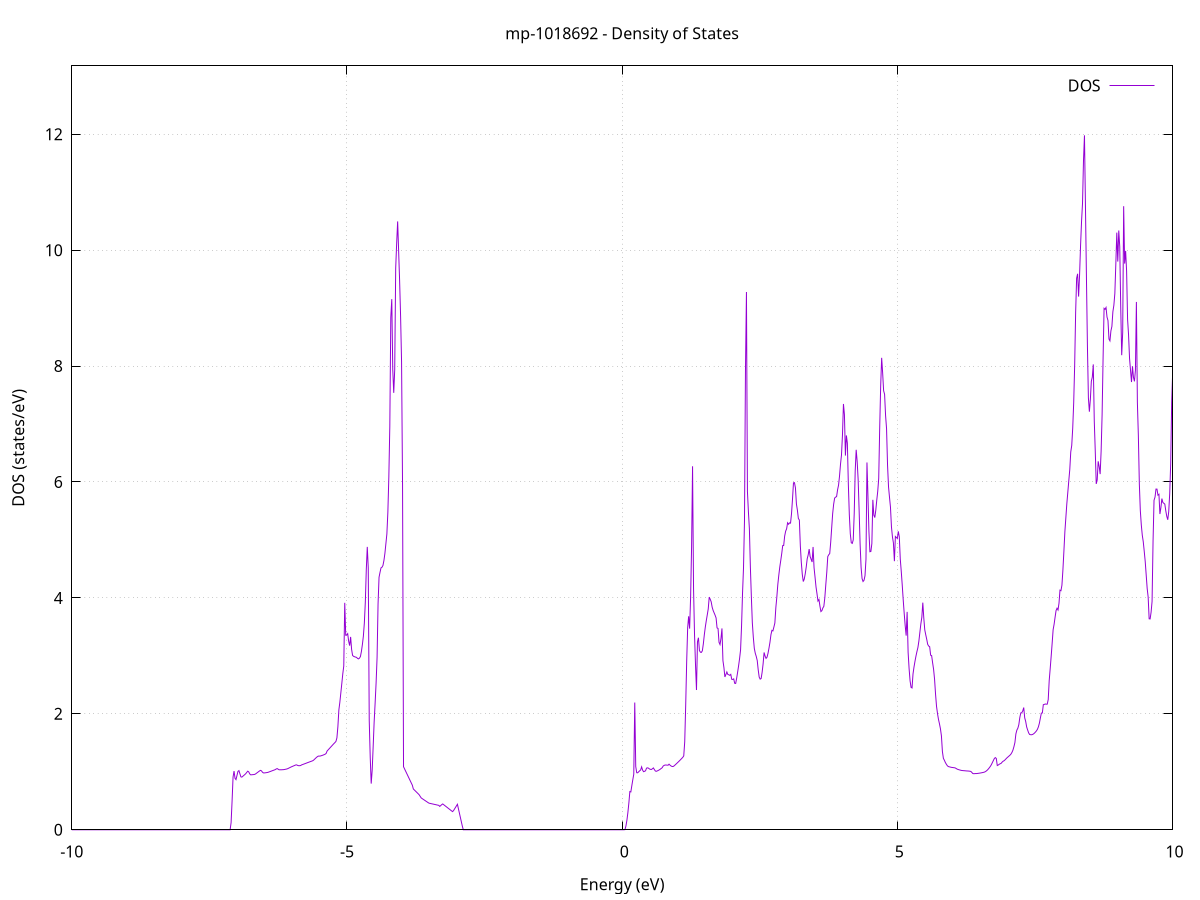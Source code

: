 set title 'mp-1018692 - Density of States'
set xlabel 'Energy (eV)'
set ylabel 'DOS (states/eV)'
set grid
set xrange [-10:10]
set yrange [0:13.179]
set xzeroaxis lt -1
set terminal png size 800,600
set output 'mp-1018692_dos_gnuplot.png'
plot '-' using 1:2 with lines title 'DOS'
-20.724500 0.000000
-20.706700 0.000000
-20.688900 0.000000
-20.671100 0.000000
-20.653300 0.000000
-20.635500 0.000000
-20.617700 0.000000
-20.599900 0.000000
-20.582100 0.000000
-20.564300 0.000000
-20.546500 0.000000
-20.528700 0.000000
-20.510900 0.000000
-20.493100 0.000000
-20.475300 0.000000
-20.457500 0.000000
-20.439700 0.000000
-20.421900 0.000000
-20.404100 0.000000
-20.386300 0.000000
-20.368500 0.000000
-20.350700 0.000000
-20.332900 0.000000
-20.315100 0.000000
-20.297300 0.000000
-20.279500 0.000000
-20.261700 0.000000
-20.243900 0.000000
-20.226100 0.000000
-20.208300 0.000000
-20.190500 0.000000
-20.172700 0.000000
-20.154800 0.000000
-20.137000 0.000000
-20.119200 0.000000
-20.101400 0.000000
-20.083600 0.000000
-20.065800 0.000000
-20.048000 0.000000
-20.030200 0.000000
-20.012400 0.000000
-19.994600 0.000000
-19.976800 0.000000
-19.959000 0.000000
-19.941200 0.000000
-19.923400 0.000000
-19.905600 0.000000
-19.887800 0.000000
-19.870000 0.000000
-19.852200 0.000000
-19.834400 0.000000
-19.816600 0.000000
-19.798800 0.000000
-19.781000 0.000000
-19.763200 0.000000
-19.745400 0.000000
-19.727600 0.000000
-19.709800 0.000000
-19.692000 0.000000
-19.674200 0.000000
-19.656400 0.000000
-19.638600 0.000000
-19.620800 0.000000
-19.603000 0.000000
-19.585200 0.000000
-19.567400 0.000000
-19.549600 0.000000
-19.531800 0.000000
-19.514000 0.000000
-19.496200 0.000000
-19.478300 0.000000
-19.460500 0.000000
-19.442700 0.000000
-19.424900 0.000000
-19.407100 0.000000
-19.389300 0.000000
-19.371500 0.000000
-19.353700 0.000000
-19.335900 0.000000
-19.318100 0.000000
-19.300300 0.000000
-19.282500 0.000000
-19.264700 0.000000
-19.246900 0.000000
-19.229100 0.000000
-19.211300 0.000000
-19.193500 0.000000
-19.175700 0.000000
-19.157900 0.000000
-19.140100 0.000000
-19.122300 0.000000
-19.104500 214.771700
-19.086700 151.187600
-19.068900 234.692400
-19.051100 522.565200
-19.033300 0.000000
-19.015500 0.000000
-18.997700 0.000000
-18.979900 0.000000
-18.962100 0.000000
-18.944300 0.000000
-18.926500 0.000000
-18.908700 0.000000
-18.890900 0.000000
-18.873100 0.000000
-18.855300 0.000000
-18.837500 0.000000
-18.819700 0.000000
-18.801900 0.000000
-18.784000 0.000000
-18.766200 0.000000
-18.748400 0.000000
-18.730600 0.000000
-18.712800 0.000000
-18.695000 0.000000
-18.677200 0.000000
-18.659400 0.000000
-18.641600 0.000000
-18.623800 0.000000
-18.606000 0.000000
-18.588200 0.000000
-18.570400 0.000000
-18.552600 0.000000
-18.534800 0.000000
-18.517000 0.000000
-18.499200 0.000000
-18.481400 0.000000
-18.463600 0.000000
-18.445800 0.000000
-18.428000 0.000000
-18.410200 0.000000
-18.392400 0.000000
-18.374600 0.000000
-18.356800 0.000000
-18.339000 0.000000
-18.321200 0.000000
-18.303400 0.000000
-18.285600 0.000000
-18.267800 0.000000
-18.250000 0.000000
-18.232200 0.000000
-18.214400 0.000000
-18.196600 0.000000
-18.178800 0.000000
-18.161000 0.000000
-18.143200 0.000000
-18.125400 0.000000
-18.107500 0.000000
-18.089700 0.000000
-18.071900 0.000000
-18.054100 0.000000
-18.036300 0.000000
-18.018500 0.000000
-18.000700 0.000000
-17.982900 0.000000
-17.965100 0.000000
-17.947300 0.000000
-17.929500 0.000000
-17.911700 0.000000
-17.893900 0.000000
-17.876100 0.000000
-17.858300 0.000000
-17.840500 0.000000
-17.822700 0.000000
-17.804900 0.000000
-17.787100 0.000000
-17.769300 0.000000
-17.751500 0.000000
-17.733700 0.000000
-17.715900 0.000000
-17.698100 0.000000
-17.680300 0.000000
-17.662500 0.000000
-17.644700 0.000000
-17.626900 0.000000
-17.609100 0.000000
-17.591300 0.000000
-17.573500 0.000000
-17.555700 0.000000
-17.537900 0.000000
-17.520100 0.000000
-17.502300 0.000000
-17.484500 0.000000
-17.466700 0.000000
-17.448900 0.000000
-17.431000 0.000000
-17.413200 0.000000
-17.395400 0.000000
-17.377600 0.000000
-17.359800 0.000000
-17.342000 0.000000
-17.324200 0.000000
-17.306400 0.000000
-17.288600 0.000000
-17.270800 0.000000
-17.253000 0.000000
-17.235200 0.000000
-17.217400 0.000000
-17.199600 0.000000
-17.181800 0.000000
-17.164000 0.000000
-17.146200 0.000000
-17.128400 0.000000
-17.110600 0.000000
-17.092800 0.000000
-17.075000 0.000000
-17.057200 0.000000
-17.039400 0.000000
-17.021600 0.000000
-17.003800 0.000000
-16.986000 0.000000
-16.968200 0.000000
-16.950400 0.000000
-16.932600 0.000000
-16.914800 0.000000
-16.897000 0.000000
-16.879200 0.000000
-16.861400 0.000000
-16.843600 0.000000
-16.825800 0.000000
-16.808000 0.000000
-16.790200 0.000000
-16.772400 0.000000
-16.754500 0.000000
-16.736700 0.000000
-16.718900 0.000000
-16.701100 0.000000
-16.683300 0.000000
-16.665500 0.000000
-16.647700 0.000000
-16.629900 0.000000
-16.612100 0.000000
-16.594300 0.000000
-16.576500 0.000000
-16.558700 0.000000
-16.540900 0.000000
-16.523100 0.000000
-16.505300 0.000000
-16.487500 0.000000
-16.469700 0.000000
-16.451900 0.000000
-16.434100 0.000000
-16.416300 0.000000
-16.398500 0.000000
-16.380700 0.000000
-16.362900 0.000000
-16.345100 0.000000
-16.327300 0.000000
-16.309500 0.000000
-16.291700 0.000000
-16.273900 0.000000
-16.256100 0.000000
-16.238300 0.000000
-16.220500 0.000000
-16.202700 0.000000
-16.184900 0.000000
-16.167100 0.000000
-16.149300 0.000000
-16.131500 0.000000
-16.113700 0.000000
-16.095900 0.000000
-16.078000 0.000000
-16.060200 0.000000
-16.042400 0.000000
-16.024600 0.000000
-16.006800 0.000000
-15.989000 0.000000
-15.971200 0.000000
-15.953400 0.000000
-15.935600 0.000000
-15.917800 0.000000
-15.900000 0.000000
-15.882200 0.000000
-15.864400 0.000000
-15.846600 0.000000
-15.828800 0.000000
-15.811000 0.000000
-15.793200 0.000000
-15.775400 0.000000
-15.757600 0.000000
-15.739800 0.000000
-15.722000 0.000000
-15.704200 0.000000
-15.686400 0.000000
-15.668600 0.000000
-15.650800 0.000000
-15.633000 0.000000
-15.615200 0.000000
-15.597400 0.000000
-15.579600 0.000000
-15.561800 0.000000
-15.544000 0.000000
-15.526200 0.000000
-15.508400 0.000000
-15.490600 0.000000
-15.472800 0.000000
-15.455000 0.000000
-15.437200 0.000000
-15.419400 0.000000
-15.401500 0.000000
-15.383700 0.000000
-15.365900 0.000000
-15.348100 0.000000
-15.330300 0.000000
-15.312500 0.000000
-15.294700 0.000000
-15.276900 0.000000
-15.259100 0.000000
-15.241300 0.000000
-15.223500 0.000000
-15.205700 0.000000
-15.187900 0.000000
-15.170100 0.000000
-15.152300 0.000000
-15.134500 0.000000
-15.116700 0.000000
-15.098900 0.000000
-15.081100 0.000000
-15.063300 0.000000
-15.045500 0.000000
-15.027700 0.000000
-15.009900 0.000000
-14.992100 0.000000
-14.974300 0.000000
-14.956500 0.000000
-14.938700 0.000000
-14.920900 0.000000
-14.903100 0.000000
-14.885300 0.000000
-14.867500 0.000000
-14.849700 0.000000
-14.831900 0.000000
-14.814100 0.000000
-14.796300 0.000000
-14.778500 0.000000
-14.760700 0.000000
-14.742900 0.000000
-14.725000 0.000000
-14.707200 0.000000
-14.689400 0.000000
-14.671600 0.000000
-14.653800 0.000000
-14.636000 0.000000
-14.618200 0.000000
-14.600400 0.000000
-14.582600 0.000000
-14.564800 0.000000
-14.547000 0.000000
-14.529200 0.000000
-14.511400 0.000000
-14.493600 0.000000
-14.475800 0.000000
-14.458000 0.000000
-14.440200 0.000000
-14.422400 0.000000
-14.404600 0.000000
-14.386800 0.000000
-14.369000 0.000000
-14.351200 0.000000
-14.333400 0.000000
-14.315600 0.000000
-14.297800 0.000000
-14.280000 0.000000
-14.262200 0.000000
-14.244400 0.000000
-14.226600 0.000000
-14.208800 0.000000
-14.191000 0.000000
-14.173200 0.000000
-14.155400 0.000000
-14.137600 0.000000
-14.119800 0.000000
-14.102000 0.000000
-14.084200 0.000000
-14.066400 0.000000
-14.048500 0.000000
-14.030700 0.000000
-14.012900 0.000000
-13.995100 0.000000
-13.977300 0.000000
-13.959500 0.000000
-13.941700 0.000000
-13.923900 0.000000
-13.906100 0.000000
-13.888300 0.000000
-13.870500 0.000000
-13.852700 0.000000
-13.834900 0.000000
-13.817100 0.000000
-13.799300 0.000000
-13.781500 0.000000
-13.763700 0.000000
-13.745900 0.000000
-13.728100 0.000000
-13.710300 0.000000
-13.692500 0.000000
-13.674700 0.000000
-13.656900 0.000000
-13.639100 0.000000
-13.621300 0.000000
-13.603500 0.000000
-13.585700 0.000000
-13.567900 0.000000
-13.550100 0.000000
-13.532300 0.000000
-13.514500 0.000000
-13.496700 0.000000
-13.478900 0.000000
-13.461100 0.000000
-13.443300 0.000000
-13.425500 0.000000
-13.407700 0.000000
-13.389900 0.000000
-13.372000 0.000000
-13.354200 0.000000
-13.336400 0.000000
-13.318600 0.000000
-13.300800 0.000000
-13.283000 0.000000
-13.265200 0.000000
-13.247400 0.000000
-13.229600 0.000000
-13.211800 0.000000
-13.194000 0.000000
-13.176200 0.000000
-13.158400 0.000000
-13.140600 0.000000
-13.122800 0.000000
-13.105000 0.000000
-13.087200 0.000000
-13.069400 0.000000
-13.051600 0.000000
-13.033800 0.000000
-13.016000 0.000000
-12.998200 0.000000
-12.980400 0.000000
-12.962600 0.000000
-12.944800 0.000000
-12.927000 0.000000
-12.909200 0.000000
-12.891400 0.000000
-12.873600 0.000000
-12.855800 0.000000
-12.838000 0.000000
-12.820200 0.000000
-12.802400 0.000000
-12.784600 0.000000
-12.766800 0.000000
-12.749000 0.000000
-12.731200 0.000000
-12.713400 0.000000
-12.695600 0.000000
-12.677700 0.000000
-12.659900 0.000000
-12.642100 0.000000
-12.624300 0.000000
-12.606500 0.000000
-12.588700 0.000000
-12.570900 0.000000
-12.553100 0.000000
-12.535300 0.000000
-12.517500 0.000000
-12.499700 0.000000
-12.481900 0.000000
-12.464100 0.000000
-12.446300 0.000000
-12.428500 0.000000
-12.410700 0.000000
-12.392900 0.000000
-12.375100 0.000000
-12.357300 0.000000
-12.339500 0.000000
-12.321700 0.000000
-12.303900 0.000000
-12.286100 0.000000
-12.268300 0.000000
-12.250500 0.000000
-12.232700 0.000000
-12.214900 0.000000
-12.197100 0.000000
-12.179300 0.000000
-12.161500 0.000000
-12.143700 0.000000
-12.125900 0.000000
-12.108100 0.000000
-12.090300 0.000000
-12.072500 0.000000
-12.054700 0.000000
-12.036900 0.000000
-12.019100 0.000000
-12.001200 0.000000
-11.983400 0.000000
-11.965600 0.000000
-11.947800 0.000000
-11.930000 0.000000
-11.912200 0.000000
-11.894400 0.000000
-11.876600 0.000000
-11.858800 0.000000
-11.841000 0.000000
-11.823200 0.000000
-11.805400 0.000000
-11.787600 0.000000
-11.769800 0.000000
-11.752000 0.000000
-11.734200 0.000000
-11.716400 0.000000
-11.698600 0.000000
-11.680800 0.000000
-11.663000 0.000000
-11.645200 0.000000
-11.627400 0.000000
-11.609600 0.000000
-11.591800 0.000000
-11.574000 0.000000
-11.556200 0.000000
-11.538400 0.000000
-11.520600 0.000000
-11.502800 0.000000
-11.485000 0.000000
-11.467200 0.000000
-11.449400 0.000000
-11.431600 0.000000
-11.413800 0.000000
-11.396000 0.000000
-11.378200 0.000000
-11.360400 0.000000
-11.342600 0.000000
-11.324700 0.000000
-11.306900 0.000000
-11.289100 0.000000
-11.271300 0.000000
-11.253500 0.000000
-11.235700 0.000000
-11.217900 0.000000
-11.200100 0.000000
-11.182300 0.000000
-11.164500 0.000000
-11.146700 0.000000
-11.128900 0.000000
-11.111100 0.000000
-11.093300 0.000000
-11.075500 0.000000
-11.057700 0.000000
-11.039900 0.000000
-11.022100 0.000000
-11.004300 0.000000
-10.986500 0.000000
-10.968700 0.000000
-10.950900 0.000000
-10.933100 0.000000
-10.915300 0.000000
-10.897500 0.000000
-10.879700 0.000000
-10.861900 0.000000
-10.844100 0.000000
-10.826300 0.000000
-10.808500 0.000000
-10.790700 0.000000
-10.772900 0.000000
-10.755100 0.000000
-10.737300 0.000000
-10.719500 0.000000
-10.701700 0.000000
-10.683900 0.000000
-10.666100 0.000000
-10.648200 0.000000
-10.630400 0.000000
-10.612600 0.000000
-10.594800 0.000000
-10.577000 0.000000
-10.559200 0.000000
-10.541400 0.000000
-10.523600 0.000000
-10.505800 0.000000
-10.488000 0.000000
-10.470200 0.000000
-10.452400 0.000000
-10.434600 0.000000
-10.416800 0.000000
-10.399000 0.000000
-10.381200 0.000000
-10.363400 0.000000
-10.345600 0.000000
-10.327800 0.000000
-10.310000 0.000000
-10.292200 0.000000
-10.274400 0.000000
-10.256600 0.000000
-10.238800 0.000000
-10.221000 0.000000
-10.203200 0.000000
-10.185400 0.000000
-10.167600 0.000000
-10.149800 0.000000
-10.132000 0.000000
-10.114200 0.000000
-10.096400 0.000000
-10.078600 0.000000
-10.060800 0.000000
-10.043000 0.000000
-10.025200 0.000000
-10.007400 0.000000
-9.989600 0.000000
-9.971700 0.000000
-9.953900 0.000000
-9.936100 0.000000
-9.918300 0.000000
-9.900500 0.000000
-9.882700 0.000000
-9.864900 0.000000
-9.847100 0.000000
-9.829300 0.000000
-9.811500 0.000000
-9.793700 0.000000
-9.775900 0.000000
-9.758100 0.000000
-9.740300 0.000000
-9.722500 0.000000
-9.704700 0.000000
-9.686900 0.000000
-9.669100 0.000000
-9.651300 0.000000
-9.633500 0.000000
-9.615700 0.000000
-9.597900 0.000000
-9.580100 0.000000
-9.562300 0.000000
-9.544500 0.000000
-9.526700 0.000000
-9.508900 0.000000
-9.491100 0.000000
-9.473300 0.000000
-9.455500 0.000000
-9.437700 0.000000
-9.419900 0.000000
-9.402100 0.000000
-9.384300 0.000000
-9.366500 0.000000
-9.348700 0.000000
-9.330900 0.000000
-9.313100 0.000000
-9.295200 0.000000
-9.277400 0.000000
-9.259600 0.000000
-9.241800 0.000000
-9.224000 0.000000
-9.206200 0.000000
-9.188400 0.000000
-9.170600 0.000000
-9.152800 0.000000
-9.135000 0.000000
-9.117200 0.000000
-9.099400 0.000000
-9.081600 0.000000
-9.063800 0.000000
-9.046000 0.000000
-9.028200 0.000000
-9.010400 0.000000
-8.992600 0.000000
-8.974800 0.000000
-8.957000 0.000000
-8.939200 0.000000
-8.921400 0.000000
-8.903600 0.000000
-8.885800 0.000000
-8.868000 0.000000
-8.850200 0.000000
-8.832400 0.000000
-8.814600 0.000000
-8.796800 0.000000
-8.779000 0.000000
-8.761200 0.000000
-8.743400 0.000000
-8.725600 0.000000
-8.707800 0.000000
-8.690000 0.000000
-8.672200 0.000000
-8.654400 0.000000
-8.636600 0.000000
-8.618700 0.000000
-8.600900 0.000000
-8.583100 0.000000
-8.565300 0.000000
-8.547500 0.000000
-8.529700 0.000000
-8.511900 0.000000
-8.494100 0.000000
-8.476300 0.000000
-8.458500 0.000000
-8.440700 0.000000
-8.422900 0.000000
-8.405100 0.000000
-8.387300 0.000000
-8.369500 0.000000
-8.351700 0.000000
-8.333900 0.000000
-8.316100 0.000000
-8.298300 0.000000
-8.280500 0.000000
-8.262700 0.000000
-8.244900 0.000000
-8.227100 0.000000
-8.209300 0.000000
-8.191500 0.000000
-8.173700 0.000000
-8.155900 0.000000
-8.138100 0.000000
-8.120300 0.000000
-8.102500 0.000000
-8.084700 0.000000
-8.066900 0.000000
-8.049100 0.000000
-8.031300 0.000000
-8.013500 0.000000
-7.995700 0.000000
-7.977900 0.000000
-7.960100 0.000000
-7.942200 0.000000
-7.924400 0.000000
-7.906600 0.000000
-7.888800 0.000000
-7.871000 0.000000
-7.853200 0.000000
-7.835400 0.000000
-7.817600 0.000000
-7.799800 0.000000
-7.782000 0.000000
-7.764200 0.000000
-7.746400 0.000000
-7.728600 0.000000
-7.710800 0.000000
-7.693000 0.000000
-7.675200 0.000000
-7.657400 0.000000
-7.639600 0.000000
-7.621800 0.000000
-7.604000 0.000000
-7.586200 0.000000
-7.568400 0.000000
-7.550600 0.000000
-7.532800 0.000000
-7.515000 0.000000
-7.497200 0.000000
-7.479400 0.000000
-7.461600 0.000000
-7.443800 0.000000
-7.426000 0.000000
-7.408200 0.000000
-7.390400 0.000000
-7.372600 0.000000
-7.354800 0.000000
-7.337000 0.000000
-7.319200 0.000000
-7.301400 0.000000
-7.283600 0.000000
-7.265700 0.000000
-7.247900 0.000000
-7.230100 0.000000
-7.212300 0.000000
-7.194500 0.000000
-7.176700 0.000000
-7.158900 0.000000
-7.141100 0.000000
-7.123300 0.000000
-7.105500 0.122000
-7.087700 0.491200
-7.069900 0.908900
-7.052100 1.012600
-7.034300 0.887400
-7.016500 0.865200
-6.998700 0.936000
-6.980900 1.006700
-6.963100 1.021000
-6.945300 0.966000
-6.927500 0.913200
-6.909700 0.908500
-6.891900 0.923300
-6.874100 0.938000
-6.856300 0.952700
-6.838500 0.968800
-6.820700 0.990700
-6.802900 1.010600
-6.785100 0.998900
-6.767300 0.964200
-6.749500 0.947600
-6.731700 0.949100
-6.713900 0.950800
-6.696100 0.952500
-6.678300 0.955200
-6.660500 0.963600
-6.642700 0.976600
-6.624900 0.989200
-6.607100 1.001800
-6.589300 1.014400
-6.571400 1.025100
-6.553600 1.016900
-6.535800 0.993400
-6.518000 0.980800
-6.500200 0.980700
-6.482400 0.983000
-6.464600 0.985600
-6.446800 0.988400
-6.429000 0.993000
-6.411200 0.999300
-6.393400 1.005600
-6.375600 1.011900
-6.357800 1.018300
-6.340000 1.024600
-6.322200 1.031000
-6.304400 1.037300
-6.286600 1.048500
-6.268800 1.055800
-6.251000 1.045500
-6.233200 1.035400
-6.215400 1.034600
-6.197600 1.035200
-6.179800 1.035800
-6.162000 1.036500
-6.144200 1.038700
-6.126400 1.042100
-6.108600 1.045600
-6.090800 1.049400
-6.073000 1.056000
-6.055200 1.064600
-6.037400 1.073100
-6.019600 1.081500
-6.001800 1.089100
-5.984000 1.096400
-5.966200 1.103700
-5.948400 1.111000
-5.930600 1.118300
-5.912800 1.119200
-5.894900 1.109400
-5.877100 1.105500
-5.859300 1.105600
-5.841500 1.108400
-5.823700 1.119900
-5.805900 1.125500
-5.788100 1.131900
-5.770300 1.138300
-5.752500 1.144700
-5.734700 1.151100
-5.716900 1.157500
-5.699100 1.163900
-5.681300 1.170200
-5.663500 1.176400
-5.645700 1.182600
-5.627900 1.188800
-5.610100 1.198000
-5.592300 1.213900
-5.574500 1.230100
-5.556700 1.246400
-5.538900 1.260200
-5.521100 1.270500
-5.503300 1.271300
-5.485500 1.272100
-5.467700 1.277600
-5.449900 1.283100
-5.432100 1.289200
-5.414300 1.296400
-5.396500 1.303800
-5.378700 1.317000
-5.360900 1.359000
-5.343100 1.377300
-5.325300 1.395800
-5.307500 1.414300
-5.289700 1.432800
-5.271900 1.451300
-5.254100 1.469800
-5.236300 1.488000
-5.218400 1.505100
-5.200600 1.524100
-5.182800 1.585300
-5.165000 1.779600
-5.147200 2.067600
-5.129400 2.198900
-5.111600 2.360800
-5.093800 2.522900
-5.076000 2.690600
-5.058200 2.825600
-5.040400 3.915600
-5.022600 3.356400
-5.004800 3.361400
-4.987000 3.383500
-4.969200 3.252100
-4.951400 3.176900
-4.933600 3.327700
-4.915800 3.112100
-4.898000 3.008300
-4.880200 2.992700
-4.862400 2.985100
-4.844600 2.979500
-4.826800 2.974800
-4.809000 2.957200
-4.791200 2.948100
-4.773400 2.960500
-4.755600 2.988700
-4.737800 3.075600
-4.720000 3.194600
-4.702200 3.338000
-4.684400 3.564400
-4.666600 3.923400
-4.648800 4.491400
-4.631000 4.880000
-4.613200 4.517900
-4.595400 1.885200
-4.577600 1.254700
-4.559800 0.796500
-4.541900 1.026700
-4.524100 1.432500
-4.506300 1.856300
-4.488500 2.182300
-4.470700 2.531900
-4.452900 2.972800
-4.435100 3.897700
-4.417300 4.355700
-4.399500 4.441200
-4.381700 4.518400
-4.363900 4.529400
-4.346100 4.559900
-4.328300 4.646400
-4.310500 4.770400
-4.292700 4.936900
-4.274900 5.103800
-4.257100 5.474200
-4.239300 6.084300
-4.221500 6.960800
-4.203700 8.838900
-4.185900 9.154600
-4.168100 7.946000
-4.150300 7.537700
-4.132500 7.934600
-4.114700 9.689700
-4.096900 10.122700
-4.079100 10.495800
-4.061300 9.985400
-4.043500 9.476400
-4.025700 8.863000
-4.007900 8.070000
-3.990100 5.932200
-3.972300 1.087600
-3.954500 1.052200
-3.936700 1.016800
-3.918900 0.981300
-3.901100 0.945900
-3.883300 0.910400
-3.865400 0.874900
-3.847600 0.839400
-3.829800 0.803800
-3.812000 0.768300
-3.794200 0.704200
-3.776400 0.687500
-3.758600 0.670800
-3.740800 0.654000
-3.723000 0.637300
-3.705200 0.620600
-3.687400 0.602900
-3.669600 0.576200
-3.651800 0.550300
-3.634000 0.538000
-3.616200 0.526600
-3.598400 0.515200
-3.580600 0.503800
-3.562800 0.492400
-3.545000 0.481000
-3.527200 0.469500
-3.509400 0.459200
-3.491600 0.455400
-3.473800 0.451600
-3.456000 0.447800
-3.438200 0.444000
-3.420400 0.440200
-3.402600 0.436400
-3.384800 0.432600
-3.367000 0.428800
-3.349200 0.424900
-3.331400 0.421100
-3.313600 0.403000
-3.295800 0.418400
-3.278000 0.433800
-3.260200 0.445900
-3.242400 0.432600
-3.224600 0.419400
-3.206800 0.406100
-3.188900 0.392800
-3.171100 0.379500
-3.153300 0.366200
-3.135500 0.352900
-3.117700 0.339700
-3.099900 0.326400
-3.082100 0.313100
-3.064300 0.329900
-3.046500 0.357400
-3.028700 0.384900
-3.010900 0.412400
-2.993100 0.439900
-2.975300 0.365000
-2.957500 0.289600
-2.939700 0.214200
-2.921900 0.138800
-2.904100 0.063500
-2.886300 0.000000
-2.868500 0.000000
-2.850700 0.000000
-2.832900 0.000000
-2.815100 0.000000
-2.797300 0.000000
-2.779500 0.000000
-2.761700 0.000000
-2.743900 0.000000
-2.726100 0.000000
-2.708300 0.000000
-2.690500 0.000000
-2.672700 0.000000
-2.654900 0.000000
-2.637100 0.000000
-2.619300 0.000000
-2.601500 0.000000
-2.583700 0.000000
-2.565900 0.000000
-2.548100 0.000000
-2.530300 0.000000
-2.512400 0.000000
-2.494600 0.000000
-2.476800 0.000000
-2.459000 0.000000
-2.441200 0.000000
-2.423400 0.000000
-2.405600 0.000000
-2.387800 0.000000
-2.370000 0.000000
-2.352200 0.000000
-2.334400 0.000000
-2.316600 0.000000
-2.298800 0.000000
-2.281000 0.000000
-2.263200 0.000000
-2.245400 0.000000
-2.227600 0.000000
-2.209800 0.000000
-2.192000 0.000000
-2.174200 0.000000
-2.156400 0.000000
-2.138600 0.000000
-2.120800 0.000000
-2.103000 0.000000
-2.085200 0.000000
-2.067400 0.000000
-2.049600 0.000000
-2.031800 0.000000
-2.014000 0.000000
-1.996200 0.000000
-1.978400 0.000000
-1.960600 0.000000
-1.942800 0.000000
-1.925000 0.000000
-1.907200 0.000000
-1.889400 0.000000
-1.871600 0.000000
-1.853800 0.000000
-1.835900 0.000000
-1.818100 0.000000
-1.800300 0.000000
-1.782500 0.000000
-1.764700 0.000000
-1.746900 0.000000
-1.729100 0.000000
-1.711300 0.000000
-1.693500 0.000000
-1.675700 0.000000
-1.657900 0.000000
-1.640100 0.000000
-1.622300 0.000000
-1.604500 0.000000
-1.586700 0.000000
-1.568900 0.000000
-1.551100 0.000000
-1.533300 0.000000
-1.515500 0.000000
-1.497700 0.000000
-1.479900 0.000000
-1.462100 0.000000
-1.444300 0.000000
-1.426500 0.000000
-1.408700 0.000000
-1.390900 0.000000
-1.373100 0.000000
-1.355300 0.000000
-1.337500 0.000000
-1.319700 0.000000
-1.301900 0.000000
-1.284100 0.000000
-1.266300 0.000000
-1.248500 0.000000
-1.230700 0.000000
-1.212900 0.000000
-1.195100 0.000000
-1.177300 0.000000
-1.159400 0.000000
-1.141600 0.000000
-1.123800 0.000000
-1.106000 0.000000
-1.088200 0.000000
-1.070400 0.000000
-1.052600 0.000000
-1.034800 0.000000
-1.017000 0.000000
-0.999200 0.000000
-0.981400 0.000000
-0.963600 0.000000
-0.945800 0.000000
-0.928000 0.000000
-0.910200 0.000000
-0.892400 0.000000
-0.874600 0.000000
-0.856800 0.000000
-0.839000 0.000000
-0.821200 0.000000
-0.803400 0.000000
-0.785600 0.000000
-0.767800 0.000000
-0.750000 0.000000
-0.732200 0.000000
-0.714400 0.000000
-0.696600 0.000000
-0.678800 0.000000
-0.661000 0.000000
-0.643200 0.000000
-0.625400 0.000000
-0.607600 0.000000
-0.589800 0.000000
-0.572000 0.000000
-0.554200 0.000000
-0.536400 0.000000
-0.518600 0.000000
-0.500800 0.000000
-0.483000 0.000000
-0.465100 0.000000
-0.447300 0.000000
-0.429500 0.000000
-0.411700 0.000000
-0.393900 0.000000
-0.376100 0.000000
-0.358300 0.000000
-0.340500 0.000000
-0.322700 0.000000
-0.304900 0.000000
-0.287100 0.000000
-0.269300 0.000000
-0.251500 0.000000
-0.233700 0.000000
-0.215900 0.000000
-0.198100 0.000000
-0.180300 0.000000
-0.162500 0.000000
-0.144700 0.000000
-0.126900 0.000000
-0.109100 0.000000
-0.091300 0.000000
-0.073500 0.000000
-0.055700 0.000000
-0.037900 0.000000
-0.020100 0.000000
-0.002300 0.000000
0.015500 0.000000
0.033300 0.000000
0.051100 0.002500
0.068900 0.065600
0.086700 0.165000
0.104500 0.299500
0.122300 0.464500
0.140100 0.659500
0.157900 0.653300
0.175700 0.758800
0.193500 0.862000
0.211400 0.959300
0.229200 2.195300
0.247000 1.092700
0.264800 0.984400
0.282600 0.983100
0.300400 1.000900
0.318200 1.017200
0.336000 1.031900
0.353800 1.085500
0.371600 1.029200
0.389400 1.002200
0.407200 1.008500
0.425000 1.017500
0.442800 1.063000
0.460600 1.068700
0.478400 1.063200
0.496200 1.049100
0.514000 1.042500
0.531800 1.040300
0.549600 1.052300
0.567400 1.067000
0.585200 1.039600
0.603000 1.013900
0.620800 1.008600
0.638600 1.015600
0.656400 1.023800
0.674200 1.033300
0.692000 1.044800
0.709800 1.057800
0.727600 1.070700
0.745400 1.099400
0.763200 1.110800
0.781000 1.117300
0.798800 1.116900
0.816600 1.115400
0.834400 1.113900
0.852200 1.131600
0.870000 1.114900
0.887900 1.101200
0.905700 1.092800
0.923500 1.090600
0.941300 1.100300
0.959100 1.115400
0.976900 1.131300
0.994700 1.147300
1.012500 1.163300
1.030300 1.179800
1.048100 1.196700
1.065900 1.214000
1.083700 1.231600
1.101500 1.249500
1.119300 1.274700
1.137100 1.519300
1.154900 2.155700
1.172700 2.902700
1.190500 3.486600
1.208300 3.683300
1.226100 3.469800
1.243900 4.008800
1.261700 4.877000
1.279500 6.271300
1.297300 4.166100
1.315100 3.369800
1.332900 2.847500
1.350700 2.411200
1.368500 3.241000
1.386300 3.313000
1.404100 3.093100
1.421900 3.063600
1.439700 3.060300
1.457500 3.088500
1.475300 3.207400
1.493100 3.363600
1.510900 3.496300
1.528700 3.606500
1.546500 3.706500
1.564400 3.810100
1.582200 4.014500
1.600000 3.977600
1.617800 3.933500
1.635600 3.840100
1.653400 3.783500
1.671200 3.742600
1.689000 3.701900
1.706800 3.655000
1.724600 3.482700
1.742400 3.473500
1.760200 3.233600
1.778000 3.195600
1.795800 3.299200
1.813600 3.474000
1.831400 2.918400
1.849200 2.798800
1.867000 2.636600
1.884800 2.677300
1.902600 2.723000
1.920400 2.679600
1.938200 2.673900
1.956000 2.664500
1.973800 2.680800
1.991600 2.595800
2.009400 2.593000
2.027200 2.603400
2.045000 2.526900
2.062800 2.524600
2.080600 2.613400
2.098400 2.719300
2.116200 2.830900
2.134000 2.955800
2.151800 3.103200
2.169600 3.515300
2.187400 4.078400
2.205200 4.518500
2.223000 5.330100
2.240900 7.927000
2.258700 9.277800
2.276500 5.837500
2.294300 5.484700
2.312100 5.192300
2.329900 4.533200
2.347700 4.023800
2.365500 3.570500
2.383300 3.323300
2.401100 3.131400
2.418900 3.045700
2.436700 2.990600
2.454500 2.920300
2.472300 2.760000
2.490100 2.634100
2.507900 2.599100
2.525700 2.610200
2.543500 2.717000
2.561300 2.863100
2.579100 3.059200
2.596900 2.996800
2.614700 2.957000
2.632500 2.977100
2.650300 3.044200
2.668100 3.133700
2.685900 3.234800
2.703700 3.365700
2.721500 3.440500
2.739300 3.431100
2.757100 3.496800
2.774900 3.567200
2.792700 3.832600
2.810500 4.013800
2.828300 4.229600
2.846100 4.389600
2.863900 4.530900
2.881700 4.644200
2.899500 4.763800
2.917400 4.902700
2.935200 4.904500
2.953000 5.066400
2.970800 5.150900
2.988600 5.192900
3.006400 5.296500
3.024200 5.271200
3.042000 5.295200
3.059800 5.290500
3.077600 5.454700
3.095400 5.704300
3.113200 5.985900
3.131000 5.988700
3.148800 5.899300
3.166600 5.622000
3.184400 5.512700
3.202200 5.369500
3.220000 5.344400
3.237800 4.898400
3.255600 4.610300
3.273400 4.405000
3.291200 4.282800
3.309000 4.324600
3.326800 4.415700
3.344600 4.531700
3.362400 4.674700
3.380200 4.741900
3.398000 4.842900
3.415800 4.712800
3.433600 4.668300
3.451400 4.619500
3.469200 4.878800
3.487000 4.521000
3.504800 4.359800
3.522600 4.190100
3.540400 4.072600
3.558200 3.946700
3.576000 3.972800
3.593900 3.858300
3.611700 3.764700
3.629500 3.780200
3.647300 3.827100
3.665100 3.856000
3.682900 4.005900
3.700700 4.231100
3.718500 4.445400
3.736300 4.713700
3.754100 4.744700
3.771900 4.765500
3.789700 4.963000
3.807500 5.212800
3.825300 5.456800
3.843100 5.616500
3.860900 5.722000
3.878700 5.738800
3.896500 5.748200
3.914300 5.864100
3.932100 5.945900
3.949900 6.102300
3.967700 6.307100
3.985500 6.465700
4.003300 6.809400
4.021100 7.345800
4.038900 7.162500
4.056700 6.455200
4.074500 6.802900
4.092300 6.670200
4.110100 5.960400
4.127900 5.435400
4.145700 5.104900
4.163500 4.951400
4.181300 4.940600
4.199100 5.001500
4.216900 5.456200
4.234700 6.191300
4.252500 6.555500
4.270400 6.353300
4.288200 6.043100
4.306000 5.511700
4.323800 4.929900
4.341600 4.528200
4.359400 4.333300
4.377200 4.283200
4.395000 4.304400
4.412800 4.382800
4.430600 4.667300
4.448400 6.337000
4.466200 5.759700
4.484000 5.147700
4.501800 4.796800
4.519600 4.801600
4.537400 4.938300
4.555200 5.692700
4.573000 5.428800
4.590800 5.386800
4.608600 5.512200
4.626400 5.686800
4.644200 5.839800
4.662000 6.062000
4.679800 6.932100
4.697600 7.657100
4.715400 8.142400
4.733200 7.883600
4.751000 7.574600
4.768800 7.512700
4.786600 7.146300
4.804400 6.919800
4.822200 6.293700
4.840000 5.918400
4.857800 5.736300
4.875600 5.565300
4.893400 5.226900
4.911200 5.054900
4.929000 4.948700
4.946900 4.634400
4.964700 5.059800
4.982500 5.042600
5.000300 5.026100
5.018100 5.148400
5.035900 5.056200
5.053700 4.670700
5.071500 4.458500
5.089300 4.221800
5.107100 3.965700
5.124900 3.733900
5.142700 3.523500
5.160500 3.349700
5.178300 3.759300
5.196100 3.061200
5.213900 2.781200
5.231700 2.570600
5.249500 2.456900
5.267300 2.446700
5.285100 2.688600
5.302900 2.806700
5.320700 2.905700
5.338500 2.995300
5.356300 3.074100
5.374100 3.143600
5.391900 3.257000
5.409700 3.405800
5.427500 3.551300
5.445300 3.664100
5.463100 3.918200
5.480900 3.653600
5.498700 3.448500
5.516500 3.364400
5.534300 3.285600
5.552100 3.198600
5.569900 3.169600
5.587700 3.158200
5.605500 3.011200
5.623300 3.005100
5.641200 2.881700
5.659000 2.768400
5.676800 2.595800
5.694600 2.339400
5.712400 2.129800
5.730200 2.004900
5.748000 1.904200
5.765800 1.827900
5.783600 1.741700
5.801400 1.619200
5.819200 1.349100
5.837000 1.232000
5.854800 1.199600
5.872600 1.160800
5.890400 1.131500
5.908200 1.106100
5.926000 1.090900
5.943800 1.086400
5.961600 1.082100
5.979400 1.077700
5.997200 1.075100
6.015000 1.072700
6.032800 1.070300
6.050600 1.067400
6.068400 1.057500
6.086200 1.047000
6.104000 1.040300
6.121800 1.035100
6.139600 1.030300
6.157400 1.025800
6.175200 1.022400
6.193000 1.020800
6.210800 1.019300
6.228600 1.017900
6.246400 1.016100
6.264200 1.014700
6.282000 1.013800
6.299800 1.012400
6.317700 1.010000
6.335500 1.006600
6.353300 0.990200
6.371100 0.971000
6.388900 0.967000
6.406700 0.968600
6.424500 0.970300
6.442300 0.970100
6.460100 0.972400
6.477900 0.974800
6.495700 0.977300
6.513500 0.980200
6.531300 0.983400
6.549100 0.987000
6.566900 0.991000
6.584700 0.996000
6.602500 1.004500
6.620300 1.016900
6.638100 1.032200
6.655900 1.051100
6.673700 1.072400
6.691500 1.095800
6.709300 1.124100
6.727100 1.159500
6.744900 1.194400
6.762700 1.228800
6.780500 1.245400
6.798300 1.230600
6.816100 1.108300
6.833900 1.116800
6.851700 1.130000
6.869500 1.139000
6.887300 1.146900
6.905100 1.167900
6.922900 1.182600
6.940700 1.191700
6.958500 1.207600
6.976300 1.225600
6.994200 1.242800
7.012000 1.257800
7.029800 1.272600
7.047600 1.287600
7.065400 1.306600
7.083200 1.335400
7.101000 1.374900
7.118800 1.433500
7.136600 1.504800
7.154400 1.653500
7.172200 1.719400
7.190000 1.752000
7.207800 1.812600
7.225600 1.936000
7.243400 2.016200
7.261200 2.019100
7.279000 2.050600
7.296800 2.108700
7.314600 1.931300
7.332400 1.869000
7.350200 1.773900
7.368000 1.721500
7.385800 1.672500
7.403600 1.644200
7.421400 1.640400
7.439200 1.639200
7.457000 1.644300
7.474800 1.654200
7.492600 1.668500
7.510400 1.686500
7.528200 1.706800
7.546000 1.734100
7.563800 1.776700
7.581600 1.839700
7.599400 1.929100
7.617200 2.012500
7.635000 2.015400
7.652800 2.158100
7.670700 2.163000
7.688500 2.170100
7.706300 2.166700
7.724100 2.167600
7.741900 2.245800
7.759700 2.573600
7.777500 2.777000
7.795300 2.991000
7.813100 3.215200
7.830900 3.450800
7.848700 3.545700
7.866500 3.665900
7.884300 3.782000
7.902100 3.822400
7.919900 3.792200
7.937700 3.908700
7.955500 4.134000
7.973300 4.124900
7.991100 4.220900
8.008900 4.484100
8.026700 4.805500
8.044500 5.142000
8.062300 5.385300
8.080100 5.628000
8.097900 5.822600
8.115700 6.020900
8.133500 6.213600
8.151300 6.517700
8.169100 6.630400
8.186900 6.927000
8.204700 7.366100
8.222500 8.020200
8.240300 8.933900
8.258100 9.515400
8.275900 9.592100
8.293700 9.198600
8.311500 9.571100
8.329300 10.074700
8.347200 10.491600
8.365000 10.805700
8.382800 11.539900
8.400600 11.981000
8.418400 10.766400
8.436200 9.542800
8.454000 8.360900
8.471800 7.452200
8.489600 7.212600
8.507400 7.423900
8.525200 7.736300
8.543000 7.810500
8.560800 8.028900
8.578600 7.054300
8.596400 6.538200
8.614200 5.967200
8.632000 6.035500
8.649800 6.356800
8.667600 6.268200
8.685400 6.135900
8.703200 6.533100
8.721000 7.160300
8.738800 8.137700
8.756600 8.995800
8.774400 8.979200
8.792200 9.010800
8.810000 8.845900
8.827800 8.785200
8.845600 8.466500
8.863400 8.435100
8.881200 8.608400
8.899000 8.684800
8.916800 8.937700
8.934600 9.048500
8.952400 9.250800
8.970200 9.761500
8.988000 10.301800
9.005800 9.803000
9.023700 10.338900
9.041500 10.058700
9.059300 9.012600
9.077100 8.187300
9.094900 8.576900
9.112700 10.758100
9.130500 9.767800
9.148300 9.987200
9.166100 9.638400
9.183900 8.805300
9.201700 8.537100
9.219500 8.133700
9.237300 7.926900
9.255100 7.724400
9.272900 7.996100
9.290700 7.805300
9.308500 7.736100
9.326300 7.927200
9.344100 9.106300
9.361900 7.374100
9.379700 6.802500
9.397500 5.969000
9.415300 5.507300
9.433100 5.260000
9.450900 5.082600
9.468700 4.969600
9.486500 4.804200
9.504300 4.628200
9.522100 4.395600
9.539900 4.162800
9.557700 4.015200
9.575500 3.639500
9.593300 3.637500
9.611100 3.753400
9.628900 3.939500
9.646700 4.979000
9.664500 5.685000
9.682300 5.738800
9.700200 5.878100
9.718000 5.877500
9.735800 5.773900
9.753600 5.788500
9.771400 5.447200
9.789200 5.557500
9.807000 5.713600
9.824800 5.647000
9.842600 5.632700
9.860400 5.618400
9.878200 5.501900
9.896000 5.408000
9.913800 5.348300
9.931600 5.489700
9.949400 5.801100
9.967200 6.319200
9.985000 7.375400
10.002800 7.884700
10.020600 8.290200
10.038400 8.831300
10.056200 8.374200
10.074000 8.329100
10.091800 8.370900
10.109600 8.911200
10.127400 9.211200
10.145200 8.887600
10.163000 8.508200
10.180800 8.053000
10.198600 7.284300
10.216400 7.600900
10.234200 6.972800
10.252000 6.717000
10.269800 6.569800
10.287600 6.677500
10.305400 6.575100
10.323200 6.808600
10.341000 7.124700
10.358800 7.485100
10.376700 8.057200
10.394500 10.235100
10.412300 10.558800
10.430100 10.455700
10.447900 10.126100
10.465700 10.265700
10.483500 10.336900
10.501300 9.718300
10.519100 9.421100
10.536900 8.434300
10.554700 7.978800
10.572500 7.680300
10.590300 7.159200
10.608100 6.717100
10.625900 6.327500
10.643700 6.022500
10.661500 5.484800
10.679300 4.932400
10.697100 4.698500
10.714900 4.582300
10.732700 4.690700
10.750500 5.264300
10.768300 6.302900
10.786100 6.345400
10.803900 7.028400
10.821700 7.942200
10.839500 8.286700
10.857300 8.350000
10.875100 7.966100
10.892900 7.888400
10.910700 7.090200
10.928500 6.143300
10.946300 5.338100
10.964100 4.709600
10.981900 4.188100
10.999700 3.818100
11.017500 3.583000
11.035300 3.508600
11.053200 3.450300
11.071000 3.420500
11.088800 3.379900
11.106600 3.387600
11.124400 3.769600
11.142200 4.599800
11.160000 4.034100
11.177800 3.804600
11.195600 3.583900
11.213400 3.368700
11.231200 3.142700
11.249000 2.745500
11.266800 2.575700
11.284600 2.441500
11.302400 2.430800
11.320200 2.159200
11.338000 2.056300
11.355800 1.831000
11.373600 1.612400
11.391400 1.344100
11.409200 1.114400
11.427000 0.986100
11.444800 0.909200
11.462600 0.833500
11.480400 0.764400
11.498200 0.716300
11.516000 0.670400
11.533800 0.628400
11.551600 0.548800
11.569400 0.478900
11.587200 0.471100
11.605000 0.484900
11.622800 0.515200
11.640600 0.560800
11.658400 0.650900
11.676200 0.786900
11.694000 0.953200
11.711800 1.129700
11.729600 1.320300
11.747500 1.603500
11.765300 1.936200
11.783100 2.174600
11.800900 2.392600
11.818700 2.556500
11.836500 2.684500
11.854300 2.863900
11.872100 3.184700
11.889900 3.454200
11.907700 3.625300
11.925500 3.696000
11.943300 3.867100
11.961100 3.969600
11.978900 3.976800
11.996700 3.907300
12.014500 3.805200
12.032300 3.692000
12.050100 3.619000
12.067900 3.552600
12.085700 3.480600
12.103500 3.494400
12.121300 3.491400
12.139100 3.393100
12.156900 3.270800
12.174700 3.193100
12.192500 3.024700
12.210300 2.902600
12.228100 2.734000
12.245900 2.552200
12.263700 2.459600
12.281500 2.341800
12.299300 2.273000
12.317100 2.174200
12.334900 2.072900
12.352700 2.067200
12.370500 2.110900
12.388300 2.167200
12.406100 2.203800
12.424000 2.547100
12.441800 2.634600
12.459600 2.751100
12.477400 2.862700
12.495200 2.968900
12.513000 3.060200
12.530800 3.171300
12.548600 3.245600
12.566400 3.297400
12.584200 3.453200
12.602000 3.675900
12.619800 3.794700
12.637600 3.751300
12.655400 3.701100
12.673200 3.630500
12.691000 3.655400
12.708800 3.671400
12.726600 3.635200
12.744400 3.537700
12.762200 3.376400
12.780000 3.213900
12.797800 3.051000
12.815600 2.897700
12.833400 2.749800
12.851200 2.589200
12.869000 2.477400
12.886800 2.355700
12.904600 2.191400
12.922400 2.030100
12.940200 1.866100
12.958000 1.712000
12.975800 1.436500
12.993600 1.324900
13.011400 1.194800
13.029200 1.127900
13.047000 1.077300
13.064800 0.987400
13.082600 0.755900
13.100500 0.662300
13.118300 0.575800
13.136100 0.507400
13.153900 0.462700
13.171700 0.401900
13.189500 0.351800
13.207300 0.304100
13.225100 0.257400
13.242900 0.345100
13.260700 0.020500
13.278500 0.000000
13.296300 0.000000
13.314100 0.000000
13.331900 0.000000
13.349700 0.000000
13.367500 0.000000
13.385300 0.000000
13.403100 0.000000
13.420900 0.000000
13.438700 0.000000
13.456500 0.000000
13.474300 0.000000
13.492100 0.000000
13.509900 0.000000
13.527700 0.000000
13.545500 0.000000
13.563300 0.000000
13.581100 0.000000
13.598900 0.000000
13.616700 0.000000
13.634500 0.000000
13.652300 0.000000
13.670100 0.000000
13.687900 0.000000
13.705700 0.000000
13.723500 0.000000
13.741300 0.000000
13.759100 0.000000
13.777000 0.000000
13.794800 0.000000
13.812600 0.000000
13.830400 0.000000
13.848200 0.000000
13.866000 0.000000
13.883800 0.000000
13.901600 0.000000
13.919400 0.000000
13.937200 0.000000
13.955000 0.000000
13.972800 0.000000
13.990600 0.000000
14.008400 0.000000
14.026200 0.000000
14.044000 0.000000
14.061800 0.000000
14.079600 0.000000
14.097400 0.000000
14.115200 0.000000
14.133000 0.000000
14.150800 0.000000
14.168600 0.000000
14.186400 0.000000
14.204200 0.000000
14.222000 0.000000
14.239800 0.000000
14.257600 0.000000
14.275400 0.000000
14.293200 0.000000
14.311000 0.000000
14.328800 0.000000
14.346600 0.000000
14.364400 0.000000
14.382200 0.000000
14.400000 0.000000
14.417800 0.000000
14.435600 0.000000
14.453500 0.000000
14.471300 0.000000
14.489100 0.000000
14.506900 0.000000
14.524700 0.000000
14.542500 0.000000
14.560300 0.000000
14.578100 0.000000
14.595900 0.000000
14.613700 0.000000
14.631500 0.000000
14.649300 0.000000
14.667100 0.000000
14.684900 0.000000
14.702700 0.000000
14.720500 0.000000
14.738300 0.000000
14.756100 0.000000
14.773900 0.000000
14.791700 0.000000
14.809500 0.000000
14.827300 0.000000
14.845100 0.000000
14.862900 0.000000
14.880700 0.000000
e
